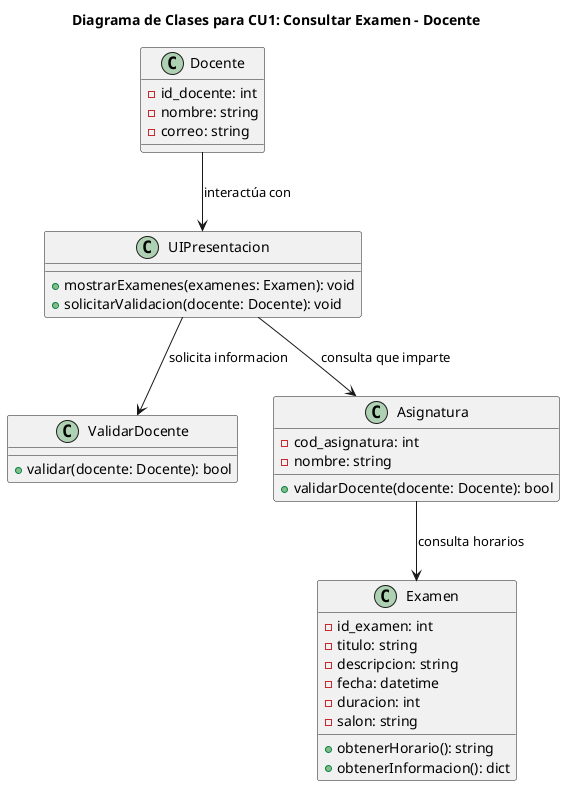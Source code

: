 @startuml CU1
title Diagrama de Clases para CU1: Consultar Examen - Docente

class Docente {
    - id_docente: int
    - nombre: string
    - correo: string
}

class UIPresentacion {
    + mostrarExamenes(examenes: Examen): void
    + solicitarValidacion(docente: Docente): void
}

class ValidarDocente {
    + validar(docente: Docente): bool
}

class Asignatura {
    - cod_asignatura: int
    - nombre: string
    + validarDocente(docente: Docente): bool
}

class Examen {
    - id_examen: int
    - titulo: string
    - descripcion: string
    - fecha: datetime
    - duracion: int
    - salon: string
    + obtenerHorario(): string
    + obtenerInformacion(): dict
}

Docente --> UIPresentacion : "interactúa con"
UIPresentacion --> ValidarDocente : "solicita informacion"
UIPresentacion --> Asignatura : "consulta que imparte"
Asignatura --> Examen: "consulta horarios"
@enduml
